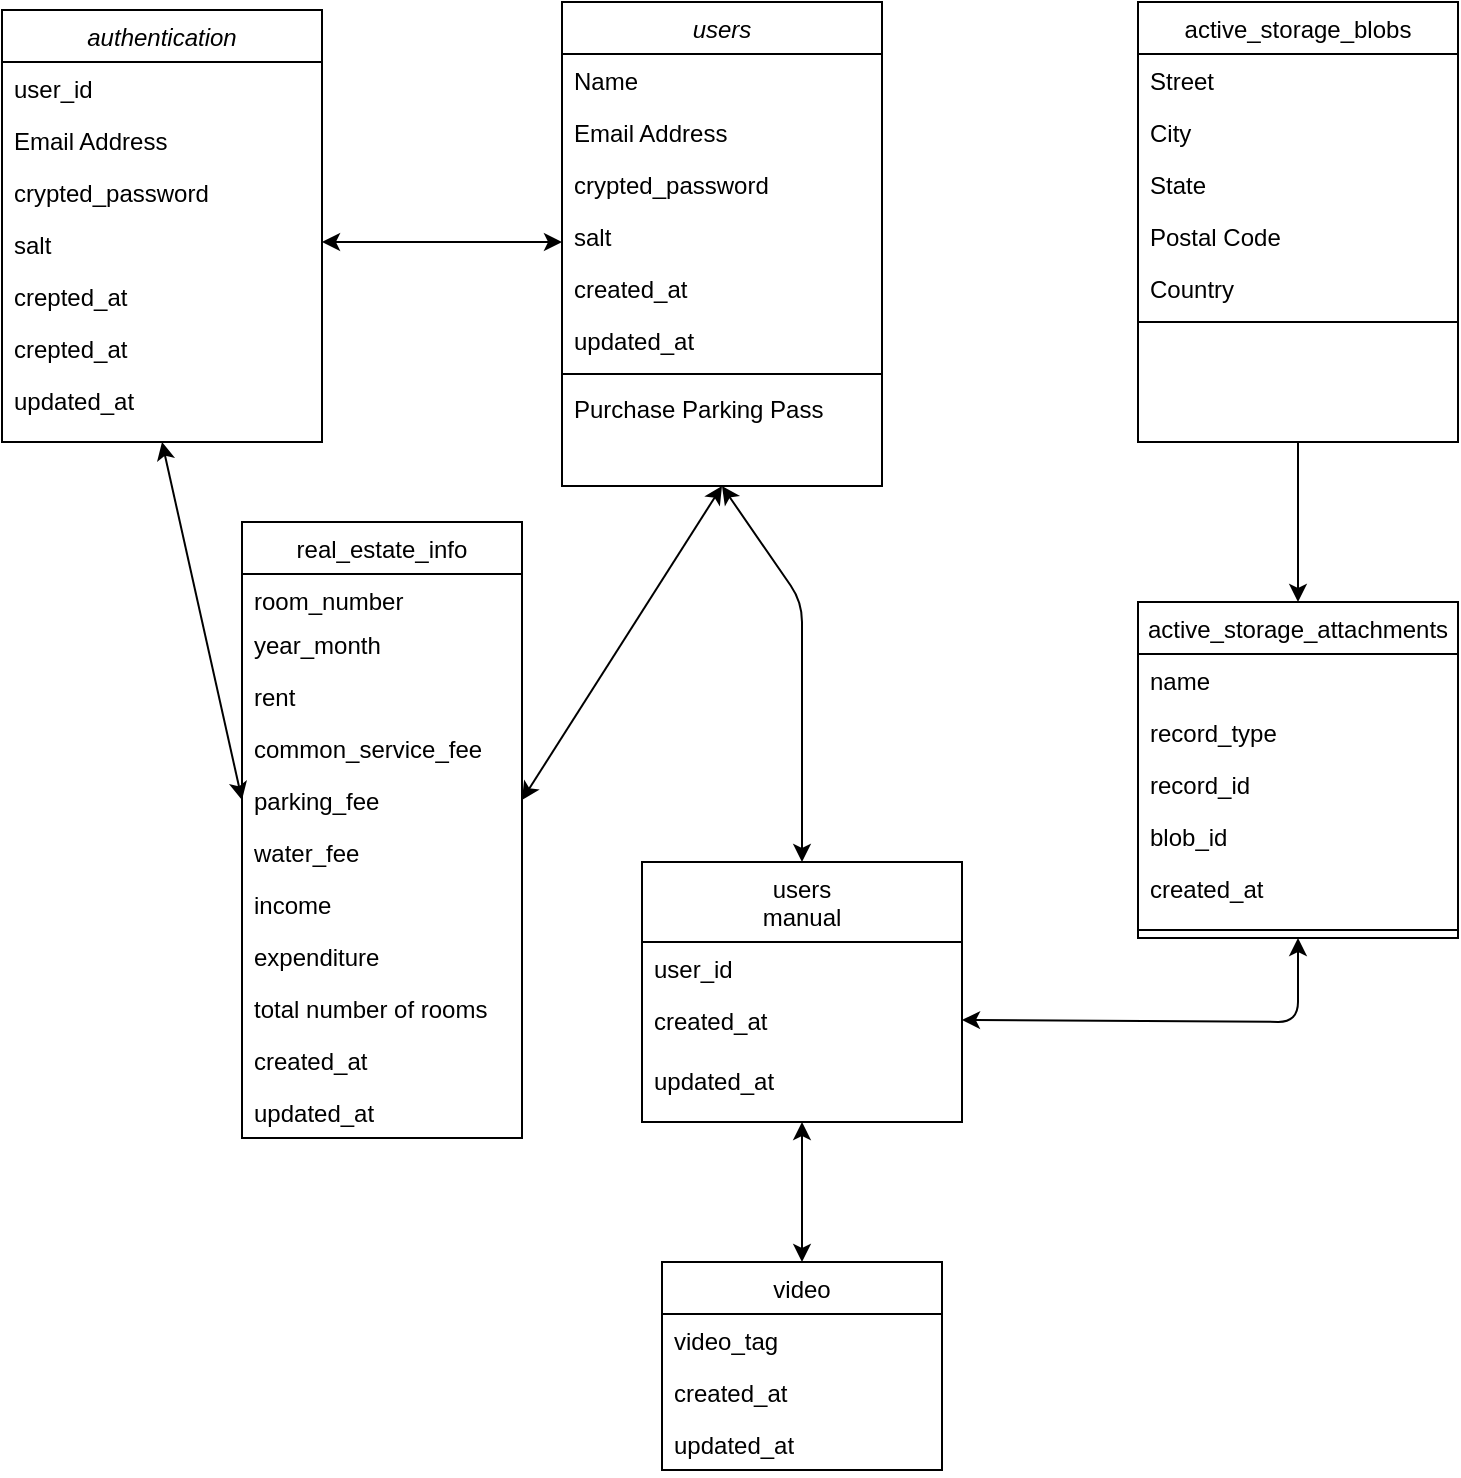<mxfile version="14.7.1" type="github">
  <diagram id="C5RBs43oDa-KdzZeNtuy" name="Page-1">
    <mxGraphModel dx="1613" dy="384" grid="1" gridSize="10" guides="1" tooltips="1" connect="1" arrows="1" fold="1" page="1" pageScale="1" pageWidth="827" pageHeight="1169" math="0" shadow="0">
      <root>
        <mxCell id="WIyWlLk6GJQsqaUBKTNV-0" />
        <mxCell id="WIyWlLk6GJQsqaUBKTNV-1" parent="WIyWlLk6GJQsqaUBKTNV-0" />
        <mxCell id="zkfFHV4jXpPFQw0GAbJ--0" value="users" style="swimlane;fontStyle=2;align=center;verticalAlign=top;childLayout=stackLayout;horizontal=1;startSize=26;horizontalStack=0;resizeParent=1;resizeLast=0;collapsible=1;marginBottom=0;rounded=0;shadow=0;strokeWidth=1;" parent="WIyWlLk6GJQsqaUBKTNV-1" vertex="1">
          <mxGeometry x="220" y="120" width="160" height="242" as="geometry">
            <mxRectangle x="230" y="140" width="160" height="26" as="alternateBounds" />
          </mxGeometry>
        </mxCell>
        <mxCell id="zkfFHV4jXpPFQw0GAbJ--1" value="Name" style="text;align=left;verticalAlign=top;spacingLeft=4;spacingRight=4;overflow=hidden;rotatable=0;points=[[0,0.5],[1,0.5]];portConstraint=eastwest;" parent="zkfFHV4jXpPFQw0GAbJ--0" vertex="1">
          <mxGeometry y="26" width="160" height="26" as="geometry" />
        </mxCell>
        <mxCell id="MKZR7L-LCq-ThnPeWUqf-40" value="Email Address" style="text;align=left;verticalAlign=top;spacingLeft=4;spacingRight=4;overflow=hidden;rotatable=0;points=[[0,0.5],[1,0.5]];portConstraint=eastwest;rounded=0;shadow=0;html=0;" vertex="1" parent="zkfFHV4jXpPFQw0GAbJ--0">
          <mxGeometry y="52" width="160" height="26" as="geometry" />
        </mxCell>
        <mxCell id="MKZR7L-LCq-ThnPeWUqf-39" value="crypted_password" style="text;align=left;verticalAlign=top;spacingLeft=4;spacingRight=4;overflow=hidden;rotatable=0;points=[[0,0.5],[1,0.5]];portConstraint=eastwest;rounded=0;shadow=0;html=0;" vertex="1" parent="zkfFHV4jXpPFQw0GAbJ--0">
          <mxGeometry y="78" width="160" height="26" as="geometry" />
        </mxCell>
        <mxCell id="zkfFHV4jXpPFQw0GAbJ--2" value="salt" style="text;align=left;verticalAlign=top;spacingLeft=4;spacingRight=4;overflow=hidden;rotatable=0;points=[[0,0.5],[1,0.5]];portConstraint=eastwest;rounded=0;shadow=0;html=0;" parent="zkfFHV4jXpPFQw0GAbJ--0" vertex="1">
          <mxGeometry y="104" width="160" height="26" as="geometry" />
        </mxCell>
        <mxCell id="MKZR7L-LCq-ThnPeWUqf-46" value="created_at" style="text;align=left;verticalAlign=top;spacingLeft=4;spacingRight=4;overflow=hidden;rotatable=0;points=[[0,0.5],[1,0.5]];portConstraint=eastwest;rounded=0;shadow=0;html=0;" vertex="1" parent="zkfFHV4jXpPFQw0GAbJ--0">
          <mxGeometry y="130" width="160" height="26" as="geometry" />
        </mxCell>
        <mxCell id="MKZR7L-LCq-ThnPeWUqf-45" value="updated_at" style="text;align=left;verticalAlign=top;spacingLeft=4;spacingRight=4;overflow=hidden;rotatable=0;points=[[0,0.5],[1,0.5]];portConstraint=eastwest;rounded=0;shadow=0;html=0;" vertex="1" parent="zkfFHV4jXpPFQw0GAbJ--0">
          <mxGeometry y="156" width="160" height="26" as="geometry" />
        </mxCell>
        <mxCell id="zkfFHV4jXpPFQw0GAbJ--4" value="" style="line;html=1;strokeWidth=1;align=left;verticalAlign=middle;spacingTop=-1;spacingLeft=3;spacingRight=3;rotatable=0;labelPosition=right;points=[];portConstraint=eastwest;" parent="zkfFHV4jXpPFQw0GAbJ--0" vertex="1">
          <mxGeometry y="182" width="160" height="8" as="geometry" />
        </mxCell>
        <mxCell id="zkfFHV4jXpPFQw0GAbJ--5" value="Purchase Parking Pass" style="text;align=left;verticalAlign=top;spacingLeft=4;spacingRight=4;overflow=hidden;rotatable=0;points=[[0,0.5],[1,0.5]];portConstraint=eastwest;" parent="zkfFHV4jXpPFQw0GAbJ--0" vertex="1">
          <mxGeometry y="190" width="160" height="26" as="geometry" />
        </mxCell>
        <mxCell id="MKZR7L-LCq-ThnPeWUqf-24" value="" style="edgeStyle=orthogonalEdgeStyle;rounded=0;orthogonalLoop=1;jettySize=auto;html=1;" edge="1" parent="WIyWlLk6GJQsqaUBKTNV-1" source="zkfFHV4jXpPFQw0GAbJ--17" target="MKZR7L-LCq-ThnPeWUqf-15">
          <mxGeometry relative="1" as="geometry" />
        </mxCell>
        <mxCell id="zkfFHV4jXpPFQw0GAbJ--17" value="active_storage_blobs" style="swimlane;fontStyle=0;align=center;verticalAlign=top;childLayout=stackLayout;horizontal=1;startSize=26;horizontalStack=0;resizeParent=1;resizeLast=0;collapsible=1;marginBottom=0;rounded=0;shadow=0;strokeWidth=1;" parent="WIyWlLk6GJQsqaUBKTNV-1" vertex="1">
          <mxGeometry x="508" y="120" width="160" height="220" as="geometry">
            <mxRectangle x="550" y="140" width="160" height="26" as="alternateBounds" />
          </mxGeometry>
        </mxCell>
        <mxCell id="zkfFHV4jXpPFQw0GAbJ--18" value="Street" style="text;align=left;verticalAlign=top;spacingLeft=4;spacingRight=4;overflow=hidden;rotatable=0;points=[[0,0.5],[1,0.5]];portConstraint=eastwest;" parent="zkfFHV4jXpPFQw0GAbJ--17" vertex="1">
          <mxGeometry y="26" width="160" height="26" as="geometry" />
        </mxCell>
        <mxCell id="zkfFHV4jXpPFQw0GAbJ--19" value="City" style="text;align=left;verticalAlign=top;spacingLeft=4;spacingRight=4;overflow=hidden;rotatable=0;points=[[0,0.5],[1,0.5]];portConstraint=eastwest;rounded=0;shadow=0;html=0;" parent="zkfFHV4jXpPFQw0GAbJ--17" vertex="1">
          <mxGeometry y="52" width="160" height="26" as="geometry" />
        </mxCell>
        <mxCell id="zkfFHV4jXpPFQw0GAbJ--20" value="State" style="text;align=left;verticalAlign=top;spacingLeft=4;spacingRight=4;overflow=hidden;rotatable=0;points=[[0,0.5],[1,0.5]];portConstraint=eastwest;rounded=0;shadow=0;html=0;" parent="zkfFHV4jXpPFQw0GAbJ--17" vertex="1">
          <mxGeometry y="78" width="160" height="26" as="geometry" />
        </mxCell>
        <mxCell id="zkfFHV4jXpPFQw0GAbJ--21" value="Postal Code" style="text;align=left;verticalAlign=top;spacingLeft=4;spacingRight=4;overflow=hidden;rotatable=0;points=[[0,0.5],[1,0.5]];portConstraint=eastwest;rounded=0;shadow=0;html=0;" parent="zkfFHV4jXpPFQw0GAbJ--17" vertex="1">
          <mxGeometry y="104" width="160" height="26" as="geometry" />
        </mxCell>
        <mxCell id="zkfFHV4jXpPFQw0GAbJ--22" value="Country" style="text;align=left;verticalAlign=top;spacingLeft=4;spacingRight=4;overflow=hidden;rotatable=0;points=[[0,0.5],[1,0.5]];portConstraint=eastwest;rounded=0;shadow=0;html=0;" parent="zkfFHV4jXpPFQw0GAbJ--17" vertex="1">
          <mxGeometry y="130" width="160" height="26" as="geometry" />
        </mxCell>
        <mxCell id="zkfFHV4jXpPFQw0GAbJ--23" value="" style="line;html=1;strokeWidth=1;align=left;verticalAlign=middle;spacingTop=-1;spacingLeft=3;spacingRight=3;rotatable=0;labelPosition=right;points=[];portConstraint=eastwest;" parent="zkfFHV4jXpPFQw0GAbJ--17" vertex="1">
          <mxGeometry y="156" width="160" height="8" as="geometry" />
        </mxCell>
        <mxCell id="MKZR7L-LCq-ThnPeWUqf-7" value="authentication" style="swimlane;fontStyle=2;align=center;verticalAlign=top;childLayout=stackLayout;horizontal=1;startSize=26;horizontalStack=0;resizeParent=1;resizeLast=0;collapsible=1;marginBottom=0;rounded=0;shadow=0;strokeWidth=1;" vertex="1" parent="WIyWlLk6GJQsqaUBKTNV-1">
          <mxGeometry x="-60" y="124" width="160" height="216" as="geometry">
            <mxRectangle x="230" y="140" width="160" height="26" as="alternateBounds" />
          </mxGeometry>
        </mxCell>
        <mxCell id="MKZR7L-LCq-ThnPeWUqf-8" value="user_id&#xa;" style="text;align=left;verticalAlign=top;spacingLeft=4;spacingRight=4;overflow=hidden;rotatable=0;points=[[0,0.5],[1,0.5]];portConstraint=eastwest;" vertex="1" parent="MKZR7L-LCq-ThnPeWUqf-7">
          <mxGeometry y="26" width="160" height="26" as="geometry" />
        </mxCell>
        <mxCell id="MKZR7L-LCq-ThnPeWUqf-49" value="Email Address" style="text;align=left;verticalAlign=top;spacingLeft=4;spacingRight=4;overflow=hidden;rotatable=0;points=[[0,0.5],[1,0.5]];portConstraint=eastwest;rounded=0;shadow=0;html=0;" vertex="1" parent="MKZR7L-LCq-ThnPeWUqf-7">
          <mxGeometry y="52" width="160" height="26" as="geometry" />
        </mxCell>
        <mxCell id="MKZR7L-LCq-ThnPeWUqf-48" value="crypted_password" style="text;align=left;verticalAlign=top;spacingLeft=4;spacingRight=4;overflow=hidden;rotatable=0;points=[[0,0.5],[1,0.5]];portConstraint=eastwest;rounded=0;shadow=0;html=0;" vertex="1" parent="MKZR7L-LCq-ThnPeWUqf-7">
          <mxGeometry y="78" width="160" height="26" as="geometry" />
        </mxCell>
        <mxCell id="MKZR7L-LCq-ThnPeWUqf-47" value="salt" style="text;align=left;verticalAlign=top;spacingLeft=4;spacingRight=4;overflow=hidden;rotatable=0;points=[[0,0.5],[1,0.5]];portConstraint=eastwest;rounded=0;shadow=0;html=0;" vertex="1" parent="MKZR7L-LCq-ThnPeWUqf-7">
          <mxGeometry y="104" width="160" height="26" as="geometry" />
        </mxCell>
        <mxCell id="MKZR7L-LCq-ThnPeWUqf-50" value="crepted_at" style="text;align=left;verticalAlign=top;spacingLeft=4;spacingRight=4;overflow=hidden;rotatable=0;points=[[0,0.5],[1,0.5]];portConstraint=eastwest;rounded=0;shadow=0;html=0;" vertex="1" parent="MKZR7L-LCq-ThnPeWUqf-7">
          <mxGeometry y="130" width="160" height="26" as="geometry" />
        </mxCell>
        <mxCell id="MKZR7L-LCq-ThnPeWUqf-52" value="crepted_at" style="text;align=left;verticalAlign=top;spacingLeft=4;spacingRight=4;overflow=hidden;rotatable=0;points=[[0,0.5],[1,0.5]];portConstraint=eastwest;rounded=0;shadow=0;html=0;" vertex="1" parent="MKZR7L-LCq-ThnPeWUqf-7">
          <mxGeometry y="156" width="160" height="26" as="geometry" />
        </mxCell>
        <mxCell id="MKZR7L-LCq-ThnPeWUqf-10" value="updated_at" style="text;align=left;verticalAlign=top;spacingLeft=4;spacingRight=4;overflow=hidden;rotatable=0;points=[[0,0.5],[1,0.5]];portConstraint=eastwest;rounded=0;shadow=0;html=0;" vertex="1" parent="MKZR7L-LCq-ThnPeWUqf-7">
          <mxGeometry y="182" width="160" height="26" as="geometry" />
        </mxCell>
        <mxCell id="MKZR7L-LCq-ThnPeWUqf-15" value="active_storage_attachments" style="swimlane;fontStyle=0;align=center;verticalAlign=top;childLayout=stackLayout;horizontal=1;startSize=26;horizontalStack=0;resizeParent=1;resizeLast=0;collapsible=1;marginBottom=0;rounded=0;shadow=0;strokeWidth=1;" vertex="1" parent="WIyWlLk6GJQsqaUBKTNV-1">
          <mxGeometry x="508" y="420" width="160" height="168" as="geometry">
            <mxRectangle x="550" y="140" width="160" height="26" as="alternateBounds" />
          </mxGeometry>
        </mxCell>
        <mxCell id="MKZR7L-LCq-ThnPeWUqf-16" value="name" style="text;align=left;verticalAlign=top;spacingLeft=4;spacingRight=4;overflow=hidden;rotatable=0;points=[[0,0.5],[1,0.5]];portConstraint=eastwest;" vertex="1" parent="MKZR7L-LCq-ThnPeWUqf-15">
          <mxGeometry y="26" width="160" height="26" as="geometry" />
        </mxCell>
        <mxCell id="MKZR7L-LCq-ThnPeWUqf-17" value="record_type" style="text;align=left;verticalAlign=top;spacingLeft=4;spacingRight=4;overflow=hidden;rotatable=0;points=[[0,0.5],[1,0.5]];portConstraint=eastwest;rounded=0;shadow=0;html=0;" vertex="1" parent="MKZR7L-LCq-ThnPeWUqf-15">
          <mxGeometry y="52" width="160" height="26" as="geometry" />
        </mxCell>
        <mxCell id="MKZR7L-LCq-ThnPeWUqf-18" value="record_id" style="text;align=left;verticalAlign=top;spacingLeft=4;spacingRight=4;overflow=hidden;rotatable=0;points=[[0,0.5],[1,0.5]];portConstraint=eastwest;rounded=0;shadow=0;html=0;" vertex="1" parent="MKZR7L-LCq-ThnPeWUqf-15">
          <mxGeometry y="78" width="160" height="26" as="geometry" />
        </mxCell>
        <mxCell id="MKZR7L-LCq-ThnPeWUqf-19" value="blob_id" style="text;align=left;verticalAlign=top;spacingLeft=4;spacingRight=4;overflow=hidden;rotatable=0;points=[[0,0.5],[1,0.5]];portConstraint=eastwest;rounded=0;shadow=0;html=0;" vertex="1" parent="MKZR7L-LCq-ThnPeWUqf-15">
          <mxGeometry y="104" width="160" height="26" as="geometry" />
        </mxCell>
        <mxCell id="MKZR7L-LCq-ThnPeWUqf-20" value="created_at" style="text;align=left;verticalAlign=top;spacingLeft=4;spacingRight=4;overflow=hidden;rotatable=0;points=[[0,0.5],[1,0.5]];portConstraint=eastwest;rounded=0;shadow=0;html=0;" vertex="1" parent="MKZR7L-LCq-ThnPeWUqf-15">
          <mxGeometry y="130" width="160" height="30" as="geometry" />
        </mxCell>
        <mxCell id="MKZR7L-LCq-ThnPeWUqf-21" value="" style="line;html=1;strokeWidth=1;align=left;verticalAlign=middle;spacingTop=-1;spacingLeft=3;spacingRight=3;rotatable=0;labelPosition=right;points=[];portConstraint=eastwest;" vertex="1" parent="MKZR7L-LCq-ThnPeWUqf-15">
          <mxGeometry y="160" width="160" height="8" as="geometry" />
        </mxCell>
        <mxCell id="MKZR7L-LCq-ThnPeWUqf-31" value="" style="endArrow=classic;startArrow=classic;html=1;entryX=0.5;entryY=1;entryDx=0;entryDy=0;exitX=1;exitY=0.5;exitDx=0;exitDy=0;" edge="1" parent="WIyWlLk6GJQsqaUBKTNV-1" target="MKZR7L-LCq-ThnPeWUqf-15">
          <mxGeometry width="50" height="50" relative="1" as="geometry">
            <mxPoint x="420" y="629" as="sourcePoint" />
            <mxPoint x="370" y="410" as="targetPoint" />
            <Array as="points">
              <mxPoint x="588" y="630" />
            </Array>
          </mxGeometry>
        </mxCell>
        <mxCell id="MKZR7L-LCq-ThnPeWUqf-32" value="users&#xa;manual&#xa;" style="swimlane;fontStyle=0;align=center;verticalAlign=top;childLayout=stackLayout;horizontal=1;startSize=40;horizontalStack=0;resizeParent=1;resizeLast=0;collapsible=1;marginBottom=0;rounded=0;shadow=0;strokeWidth=1;" vertex="1" parent="WIyWlLk6GJQsqaUBKTNV-1">
          <mxGeometry x="260" y="550" width="160" height="130" as="geometry">
            <mxRectangle x="550" y="140" width="160" height="26" as="alternateBounds" />
          </mxGeometry>
        </mxCell>
        <mxCell id="MKZR7L-LCq-ThnPeWUqf-33" value="user_id" style="text;align=left;verticalAlign=top;spacingLeft=4;spacingRight=4;overflow=hidden;rotatable=0;points=[[0,0.5],[1,0.5]];portConstraint=eastwest;" vertex="1" parent="MKZR7L-LCq-ThnPeWUqf-32">
          <mxGeometry y="40" width="160" height="26" as="geometry" />
        </mxCell>
        <mxCell id="MKZR7L-LCq-ThnPeWUqf-37" value="created_at" style="text;align=left;verticalAlign=top;spacingLeft=4;spacingRight=4;overflow=hidden;rotatable=0;points=[[0,0.5],[1,0.5]];portConstraint=eastwest;rounded=0;shadow=0;html=0;" vertex="1" parent="MKZR7L-LCq-ThnPeWUqf-32">
          <mxGeometry y="66" width="160" height="30" as="geometry" />
        </mxCell>
        <mxCell id="MKZR7L-LCq-ThnPeWUqf-76" value="updated_at" style="text;align=left;verticalAlign=top;spacingLeft=4;spacingRight=4;overflow=hidden;rotatable=0;points=[[0,0.5],[1,0.5]];portConstraint=eastwest;rounded=0;shadow=0;html=0;" vertex="1" parent="MKZR7L-LCq-ThnPeWUqf-32">
          <mxGeometry y="96" width="160" height="30" as="geometry" />
        </mxCell>
        <mxCell id="MKZR7L-LCq-ThnPeWUqf-51" value="" style="endArrow=classic;startArrow=classic;html=1;" edge="1" parent="WIyWlLk6GJQsqaUBKTNV-1">
          <mxGeometry width="50" height="50" relative="1" as="geometry">
            <mxPoint x="100" y="240" as="sourcePoint" />
            <mxPoint x="220" y="240" as="targetPoint" />
          </mxGeometry>
        </mxCell>
        <mxCell id="MKZR7L-LCq-ThnPeWUqf-55" value="real_estate_info" style="swimlane;fontStyle=0;childLayout=stackLayout;horizontal=1;startSize=26;horizontalStack=0;resizeParent=1;resizeParentMax=0;resizeLast=0;collapsible=1;marginBottom=0;" vertex="1" parent="WIyWlLk6GJQsqaUBKTNV-1">
          <mxGeometry x="60" y="380" width="140" height="308" as="geometry" />
        </mxCell>
        <mxCell id="MKZR7L-LCq-ThnPeWUqf-56" value="room_number" style="text;strokeColor=none;fillColor=none;align=left;verticalAlign=top;spacingLeft=4;spacingRight=4;overflow=hidden;rotatable=0;points=[[0,0.5],[1,0.5]];portConstraint=eastwest;" vertex="1" parent="MKZR7L-LCq-ThnPeWUqf-55">
          <mxGeometry y="26" width="140" height="22" as="geometry" />
        </mxCell>
        <mxCell id="MKZR7L-LCq-ThnPeWUqf-64" value="year_month" style="text;strokeColor=none;fillColor=none;align=left;verticalAlign=top;spacingLeft=4;spacingRight=4;overflow=hidden;rotatable=0;points=[[0,0.5],[1,0.5]];portConstraint=eastwest;" vertex="1" parent="MKZR7L-LCq-ThnPeWUqf-55">
          <mxGeometry y="48" width="140" height="26" as="geometry" />
        </mxCell>
        <mxCell id="MKZR7L-LCq-ThnPeWUqf-63" value="rent" style="text;strokeColor=none;fillColor=none;align=left;verticalAlign=top;spacingLeft=4;spacingRight=4;overflow=hidden;rotatable=0;points=[[0,0.5],[1,0.5]];portConstraint=eastwest;" vertex="1" parent="MKZR7L-LCq-ThnPeWUqf-55">
          <mxGeometry y="74" width="140" height="26" as="geometry" />
        </mxCell>
        <mxCell id="MKZR7L-LCq-ThnPeWUqf-62" value="common_service_fee" style="text;strokeColor=none;fillColor=none;align=left;verticalAlign=top;spacingLeft=4;spacingRight=4;overflow=hidden;rotatable=0;points=[[0,0.5],[1,0.5]];portConstraint=eastwest;" vertex="1" parent="MKZR7L-LCq-ThnPeWUqf-55">
          <mxGeometry y="100" width="140" height="26" as="geometry" />
        </mxCell>
        <mxCell id="MKZR7L-LCq-ThnPeWUqf-61" value="parking_fee" style="text;strokeColor=none;fillColor=none;align=left;verticalAlign=top;spacingLeft=4;spacingRight=4;overflow=hidden;rotatable=0;points=[[0,0.5],[1,0.5]];portConstraint=eastwest;" vertex="1" parent="MKZR7L-LCq-ThnPeWUqf-55">
          <mxGeometry y="126" width="140" height="26" as="geometry" />
        </mxCell>
        <mxCell id="MKZR7L-LCq-ThnPeWUqf-60" value="water_fee" style="text;strokeColor=none;fillColor=none;align=left;verticalAlign=top;spacingLeft=4;spacingRight=4;overflow=hidden;rotatable=0;points=[[0,0.5],[1,0.5]];portConstraint=eastwest;" vertex="1" parent="MKZR7L-LCq-ThnPeWUqf-55">
          <mxGeometry y="152" width="140" height="26" as="geometry" />
        </mxCell>
        <mxCell id="MKZR7L-LCq-ThnPeWUqf-59" value="income" style="text;strokeColor=none;fillColor=none;align=left;verticalAlign=top;spacingLeft=4;spacingRight=4;overflow=hidden;rotatable=0;points=[[0,0.5],[1,0.5]];portConstraint=eastwest;" vertex="1" parent="MKZR7L-LCq-ThnPeWUqf-55">
          <mxGeometry y="178" width="140" height="26" as="geometry" />
        </mxCell>
        <mxCell id="MKZR7L-LCq-ThnPeWUqf-67" value="expenditure" style="text;strokeColor=none;fillColor=none;align=left;verticalAlign=top;spacingLeft=4;spacingRight=4;overflow=hidden;rotatable=0;points=[[0,0.5],[1,0.5]];portConstraint=eastwest;" vertex="1" parent="MKZR7L-LCq-ThnPeWUqf-55">
          <mxGeometry y="204" width="140" height="26" as="geometry" />
        </mxCell>
        <mxCell id="MKZR7L-LCq-ThnPeWUqf-66" value="total number of rooms" style="text;strokeColor=none;fillColor=none;align=left;verticalAlign=top;spacingLeft=4;spacingRight=4;overflow=hidden;rotatable=0;points=[[0,0.5],[1,0.5]];portConstraint=eastwest;" vertex="1" parent="MKZR7L-LCq-ThnPeWUqf-55">
          <mxGeometry y="230" width="140" height="26" as="geometry" />
        </mxCell>
        <mxCell id="MKZR7L-LCq-ThnPeWUqf-65" value="created_at" style="text;strokeColor=none;fillColor=none;align=left;verticalAlign=top;spacingLeft=4;spacingRight=4;overflow=hidden;rotatable=0;points=[[0,0.5],[1,0.5]];portConstraint=eastwest;" vertex="1" parent="MKZR7L-LCq-ThnPeWUqf-55">
          <mxGeometry y="256" width="140" height="26" as="geometry" />
        </mxCell>
        <mxCell id="MKZR7L-LCq-ThnPeWUqf-58" value="updated_at" style="text;strokeColor=none;fillColor=none;align=left;verticalAlign=top;spacingLeft=4;spacingRight=4;overflow=hidden;rotatable=0;points=[[0,0.5],[1,0.5]];portConstraint=eastwest;" vertex="1" parent="MKZR7L-LCq-ThnPeWUqf-55">
          <mxGeometry y="282" width="140" height="26" as="geometry" />
        </mxCell>
        <mxCell id="MKZR7L-LCq-ThnPeWUqf-68" value="" style="endArrow=classic;startArrow=classic;html=1;entryX=0.5;entryY=1;entryDx=0;entryDy=0;exitX=0;exitY=0.5;exitDx=0;exitDy=0;" edge="1" parent="WIyWlLk6GJQsqaUBKTNV-1" source="MKZR7L-LCq-ThnPeWUqf-61" target="MKZR7L-LCq-ThnPeWUqf-7">
          <mxGeometry width="50" height="50" relative="1" as="geometry">
            <mxPoint x="-30" y="412" as="sourcePoint" />
            <mxPoint x="20" y="362" as="targetPoint" />
          </mxGeometry>
        </mxCell>
        <mxCell id="MKZR7L-LCq-ThnPeWUqf-69" value="" style="endArrow=classic;startArrow=classic;html=1;exitX=1;exitY=0.5;exitDx=0;exitDy=0;entryX=0.5;entryY=1;entryDx=0;entryDy=0;" edge="1" parent="WIyWlLk6GJQsqaUBKTNV-1" source="MKZR7L-LCq-ThnPeWUqf-61" target="zkfFHV4jXpPFQw0GAbJ--0">
          <mxGeometry width="50" height="50" relative="1" as="geometry">
            <mxPoint x="200" y="529" as="sourcePoint" />
            <mxPoint x="290" y="360" as="targetPoint" />
          </mxGeometry>
        </mxCell>
        <mxCell id="MKZR7L-LCq-ThnPeWUqf-72" value="" style="endArrow=classic;startArrow=classic;html=1;exitX=0.5;exitY=1;exitDx=0;exitDy=0;" edge="1" parent="WIyWlLk6GJQsqaUBKTNV-1" source="zkfFHV4jXpPFQw0GAbJ--0">
          <mxGeometry width="50" height="50" relative="1" as="geometry">
            <mxPoint x="280" y="420" as="sourcePoint" />
            <mxPoint x="340" y="550" as="targetPoint" />
            <Array as="points">
              <mxPoint x="340" y="420" />
            </Array>
          </mxGeometry>
        </mxCell>
        <mxCell id="MKZR7L-LCq-ThnPeWUqf-77" value="video" style="swimlane;fontStyle=0;childLayout=stackLayout;horizontal=1;startSize=26;horizontalStack=0;resizeParent=1;resizeParentMax=0;resizeLast=0;collapsible=1;marginBottom=0;" vertex="1" parent="WIyWlLk6GJQsqaUBKTNV-1">
          <mxGeometry x="270" y="750" width="140" height="104" as="geometry" />
        </mxCell>
        <mxCell id="MKZR7L-LCq-ThnPeWUqf-78" value="video_tag" style="text;strokeColor=none;fillColor=none;align=left;verticalAlign=top;spacingLeft=4;spacingRight=4;overflow=hidden;rotatable=0;points=[[0,0.5],[1,0.5]];portConstraint=eastwest;" vertex="1" parent="MKZR7L-LCq-ThnPeWUqf-77">
          <mxGeometry y="26" width="140" height="26" as="geometry" />
        </mxCell>
        <mxCell id="MKZR7L-LCq-ThnPeWUqf-79" value="created_at" style="text;strokeColor=none;fillColor=none;align=left;verticalAlign=top;spacingLeft=4;spacingRight=4;overflow=hidden;rotatable=0;points=[[0,0.5],[1,0.5]];portConstraint=eastwest;" vertex="1" parent="MKZR7L-LCq-ThnPeWUqf-77">
          <mxGeometry y="52" width="140" height="26" as="geometry" />
        </mxCell>
        <mxCell id="MKZR7L-LCq-ThnPeWUqf-80" value="updated_at" style="text;strokeColor=none;fillColor=none;align=left;verticalAlign=top;spacingLeft=4;spacingRight=4;overflow=hidden;rotatable=0;points=[[0,0.5],[1,0.5]];portConstraint=eastwest;" vertex="1" parent="MKZR7L-LCq-ThnPeWUqf-77">
          <mxGeometry y="78" width="140" height="26" as="geometry" />
        </mxCell>
        <mxCell id="MKZR7L-LCq-ThnPeWUqf-81" value="" style="endArrow=classic;startArrow=classic;html=1;entryX=0.5;entryY=1;entryDx=0;entryDy=0;exitX=0.5;exitY=0;exitDx=0;exitDy=0;" edge="1" parent="WIyWlLk6GJQsqaUBKTNV-1" source="MKZR7L-LCq-ThnPeWUqf-77" target="MKZR7L-LCq-ThnPeWUqf-32">
          <mxGeometry width="50" height="50" relative="1" as="geometry">
            <mxPoint x="280" y="760" as="sourcePoint" />
            <mxPoint x="330" y="710" as="targetPoint" />
          </mxGeometry>
        </mxCell>
      </root>
    </mxGraphModel>
  </diagram>
</mxfile>
